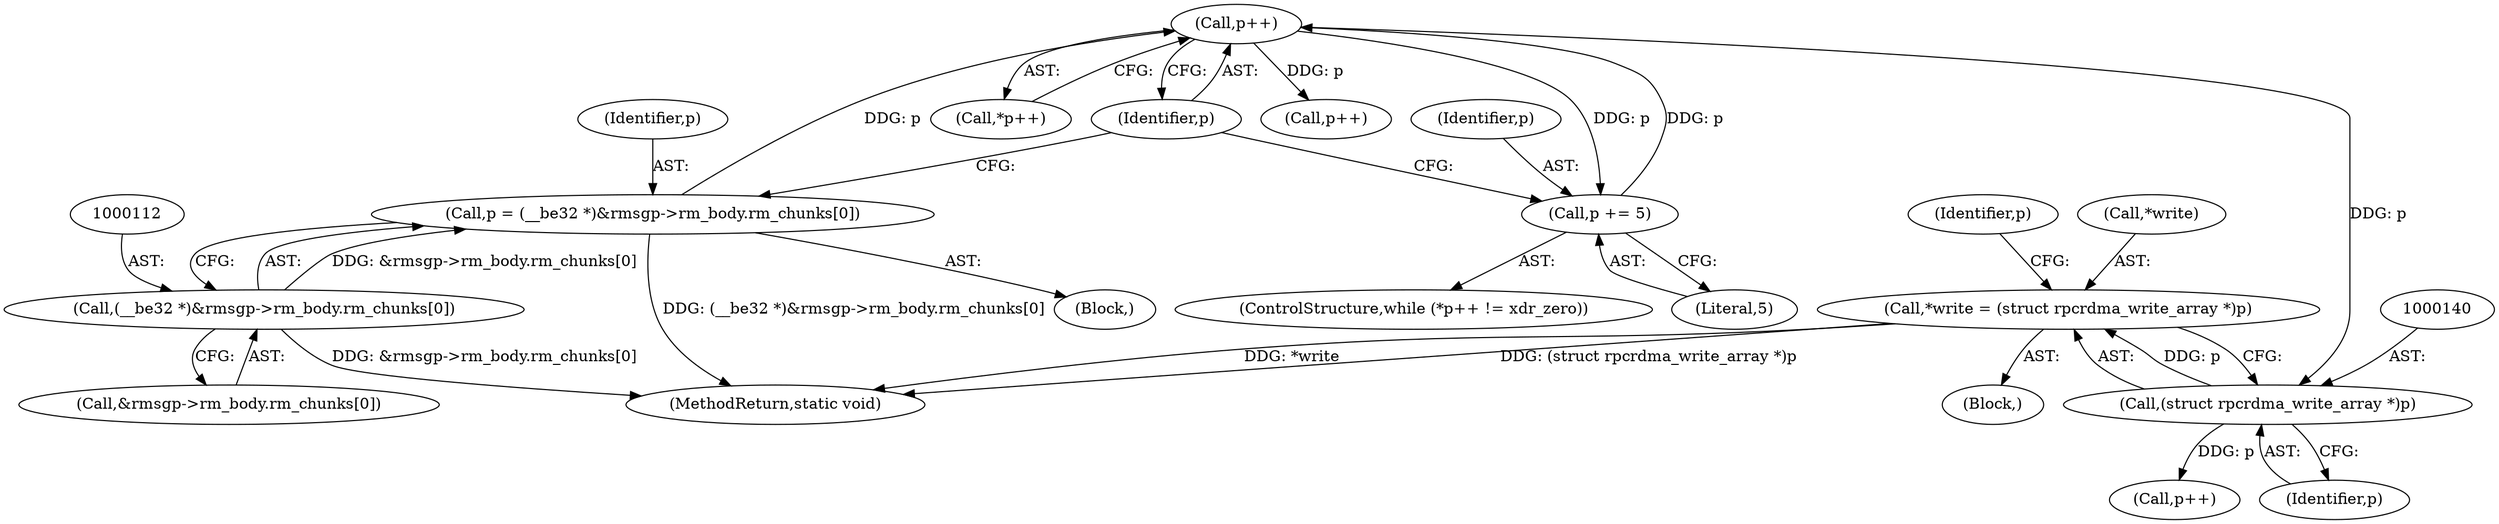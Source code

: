 digraph "1_linux_c70422f760c120480fee4de6c38804c72aa26bc1_37@API" {
"1000136" [label="(Call,*write = (struct rpcrdma_write_array *)p)"];
"1000139" [label="(Call,(struct rpcrdma_write_array *)p)"];
"1000124" [label="(Call,p++)"];
"1000109" [label="(Call,p = (__be32 *)&rmsgp->rm_body.rm_chunks[0])"];
"1000111" [label="(Call,(__be32 *)&rmsgp->rm_body.rm_chunks[0])"];
"1000127" [label="(Call,p += 5)"];
"1000123" [label="(Call,*p++)"];
"1000145" [label="(Call,p++)"];
"1000137" [label="(Call,*write)"];
"1000141" [label="(Identifier,p)"];
"1000111" [label="(Call,(__be32 *)&rmsgp->rm_body.rm_chunks[0])"];
"1000125" [label="(Identifier,p)"];
"1000163" [label="(Call,p++)"];
"1000136" [label="(Call,*write = (struct rpcrdma_write_array *)p)"];
"1000121" [label="(ControlStructure,while (*p++ != xdr_zero))"];
"1000181" [label="(MethodReturn,static void)"];
"1000127" [label="(Call,p += 5)"];
"1000128" [label="(Identifier,p)"];
"1000135" [label="(Block,)"];
"1000110" [label="(Identifier,p)"];
"1000109" [label="(Call,p = (__be32 *)&rmsgp->rm_body.rm_chunks[0])"];
"1000113" [label="(Call,&rmsgp->rm_body.rm_chunks[0])"];
"1000139" [label="(Call,(struct rpcrdma_write_array *)p)"];
"1000146" [label="(Identifier,p)"];
"1000107" [label="(Block,)"];
"1000129" [label="(Literal,5)"];
"1000124" [label="(Call,p++)"];
"1000136" -> "1000135"  [label="AST: "];
"1000136" -> "1000139"  [label="CFG: "];
"1000137" -> "1000136"  [label="AST: "];
"1000139" -> "1000136"  [label="AST: "];
"1000146" -> "1000136"  [label="CFG: "];
"1000136" -> "1000181"  [label="DDG: (struct rpcrdma_write_array *)p"];
"1000136" -> "1000181"  [label="DDG: *write"];
"1000139" -> "1000136"  [label="DDG: p"];
"1000139" -> "1000141"  [label="CFG: "];
"1000140" -> "1000139"  [label="AST: "];
"1000141" -> "1000139"  [label="AST: "];
"1000124" -> "1000139"  [label="DDG: p"];
"1000139" -> "1000145"  [label="DDG: p"];
"1000124" -> "1000123"  [label="AST: "];
"1000124" -> "1000125"  [label="CFG: "];
"1000125" -> "1000124"  [label="AST: "];
"1000123" -> "1000124"  [label="CFG: "];
"1000109" -> "1000124"  [label="DDG: p"];
"1000127" -> "1000124"  [label="DDG: p"];
"1000124" -> "1000127"  [label="DDG: p"];
"1000124" -> "1000163"  [label="DDG: p"];
"1000109" -> "1000107"  [label="AST: "];
"1000109" -> "1000111"  [label="CFG: "];
"1000110" -> "1000109"  [label="AST: "];
"1000111" -> "1000109"  [label="AST: "];
"1000125" -> "1000109"  [label="CFG: "];
"1000109" -> "1000181"  [label="DDG: (__be32 *)&rmsgp->rm_body.rm_chunks[0]"];
"1000111" -> "1000109"  [label="DDG: &rmsgp->rm_body.rm_chunks[0]"];
"1000111" -> "1000113"  [label="CFG: "];
"1000112" -> "1000111"  [label="AST: "];
"1000113" -> "1000111"  [label="AST: "];
"1000111" -> "1000181"  [label="DDG: &rmsgp->rm_body.rm_chunks[0]"];
"1000127" -> "1000121"  [label="AST: "];
"1000127" -> "1000129"  [label="CFG: "];
"1000128" -> "1000127"  [label="AST: "];
"1000129" -> "1000127"  [label="AST: "];
"1000125" -> "1000127"  [label="CFG: "];
}
